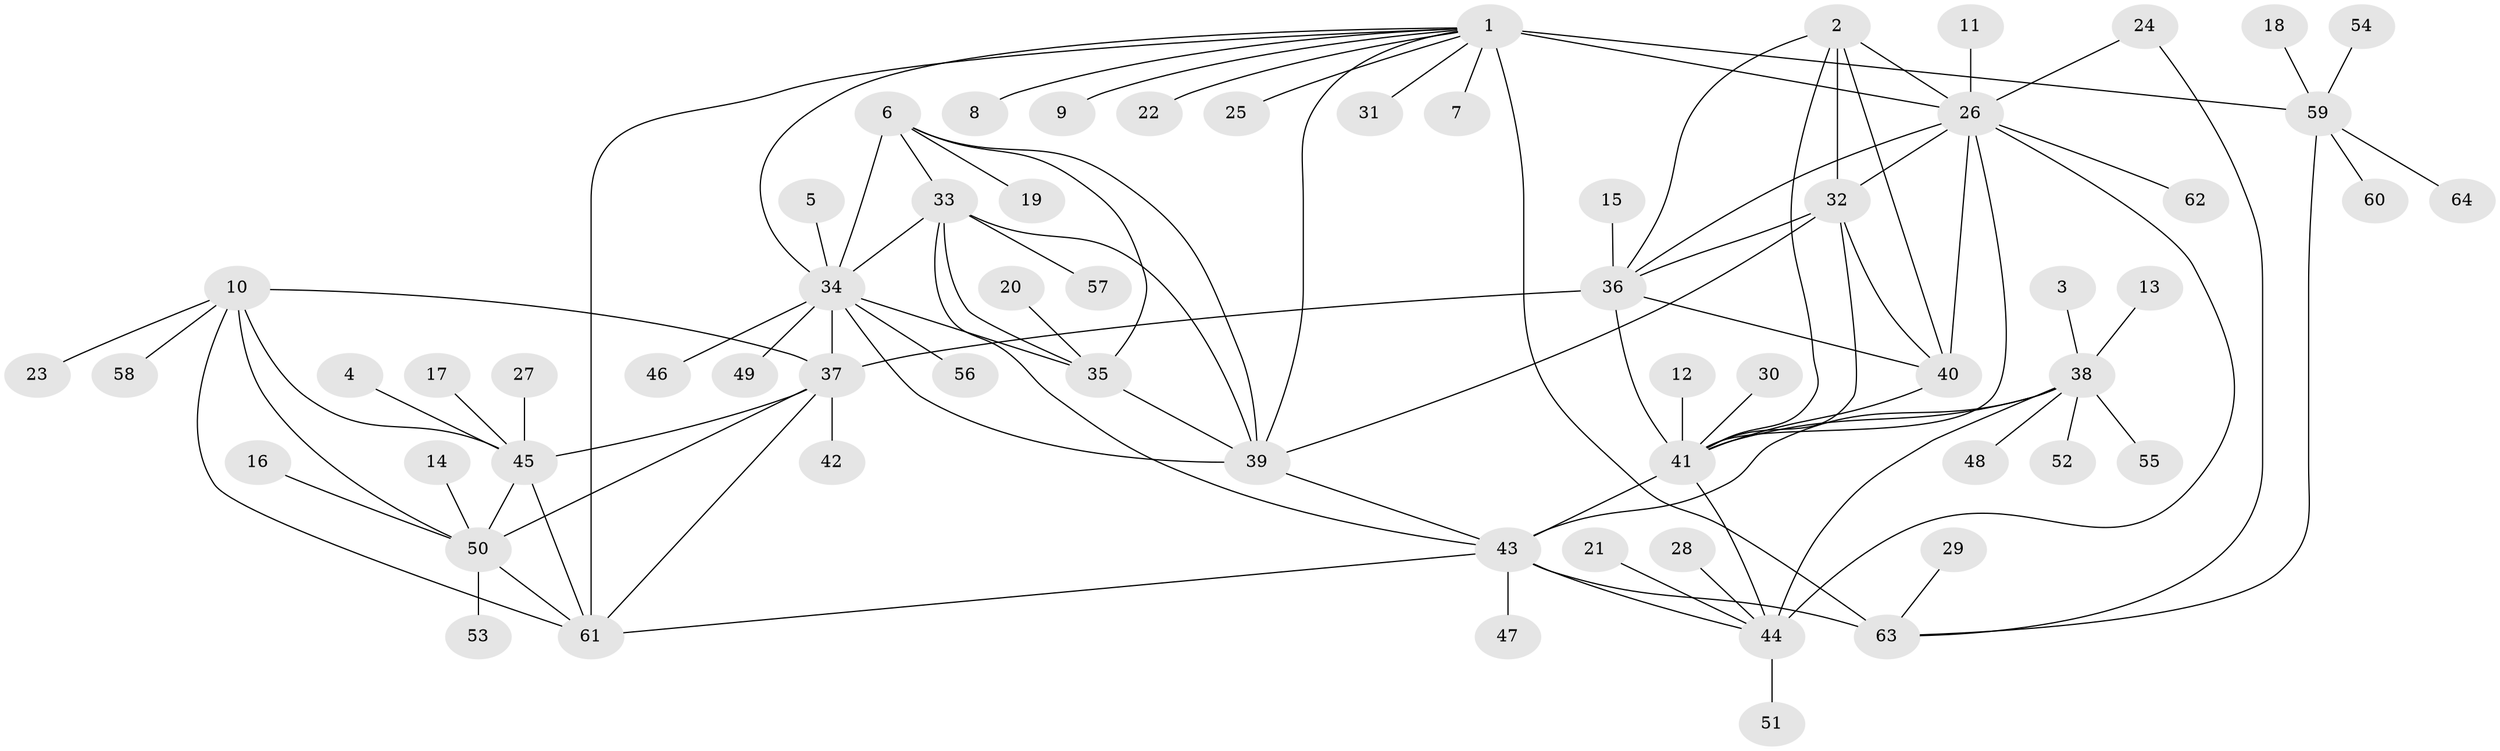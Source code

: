 // original degree distribution, {6: 0.024, 8: 0.056, 10: 0.048, 11: 0.016, 7: 0.04, 9: 0.032, 5: 0.016, 12: 0.008, 1: 0.592, 2: 0.144, 3: 0.024}
// Generated by graph-tools (version 1.1) at 2025/50/03/09/25 03:50:29]
// undirected, 64 vertices, 99 edges
graph export_dot {
graph [start="1"]
  node [color=gray90,style=filled];
  1;
  2;
  3;
  4;
  5;
  6;
  7;
  8;
  9;
  10;
  11;
  12;
  13;
  14;
  15;
  16;
  17;
  18;
  19;
  20;
  21;
  22;
  23;
  24;
  25;
  26;
  27;
  28;
  29;
  30;
  31;
  32;
  33;
  34;
  35;
  36;
  37;
  38;
  39;
  40;
  41;
  42;
  43;
  44;
  45;
  46;
  47;
  48;
  49;
  50;
  51;
  52;
  53;
  54;
  55;
  56;
  57;
  58;
  59;
  60;
  61;
  62;
  63;
  64;
  1 -- 7 [weight=1.0];
  1 -- 8 [weight=1.0];
  1 -- 9 [weight=1.0];
  1 -- 22 [weight=1.0];
  1 -- 25 [weight=1.0];
  1 -- 26 [weight=1.0];
  1 -- 31 [weight=1.0];
  1 -- 34 [weight=1.0];
  1 -- 39 [weight=1.0];
  1 -- 59 [weight=4.0];
  1 -- 61 [weight=1.0];
  1 -- 63 [weight=4.0];
  2 -- 26 [weight=1.0];
  2 -- 32 [weight=1.0];
  2 -- 36 [weight=1.0];
  2 -- 40 [weight=1.0];
  2 -- 41 [weight=1.0];
  3 -- 38 [weight=1.0];
  4 -- 45 [weight=1.0];
  5 -- 34 [weight=1.0];
  6 -- 19 [weight=1.0];
  6 -- 33 [weight=2.0];
  6 -- 34 [weight=2.0];
  6 -- 35 [weight=2.0];
  6 -- 39 [weight=2.0];
  10 -- 23 [weight=1.0];
  10 -- 37 [weight=2.0];
  10 -- 45 [weight=1.0];
  10 -- 50 [weight=1.0];
  10 -- 58 [weight=1.0];
  10 -- 61 [weight=1.0];
  11 -- 26 [weight=1.0];
  12 -- 41 [weight=1.0];
  13 -- 38 [weight=1.0];
  14 -- 50 [weight=1.0];
  15 -- 36 [weight=1.0];
  16 -- 50 [weight=1.0];
  17 -- 45 [weight=1.0];
  18 -- 59 [weight=1.0];
  20 -- 35 [weight=1.0];
  21 -- 44 [weight=1.0];
  24 -- 26 [weight=1.0];
  24 -- 63 [weight=1.0];
  26 -- 32 [weight=1.0];
  26 -- 36 [weight=1.0];
  26 -- 40 [weight=1.0];
  26 -- 41 [weight=1.0];
  26 -- 44 [weight=1.0];
  26 -- 62 [weight=1.0];
  27 -- 45 [weight=1.0];
  28 -- 44 [weight=1.0];
  29 -- 63 [weight=1.0];
  30 -- 41 [weight=1.0];
  32 -- 36 [weight=1.0];
  32 -- 39 [weight=1.0];
  32 -- 40 [weight=1.0];
  32 -- 41 [weight=1.0];
  33 -- 34 [weight=1.0];
  33 -- 35 [weight=1.0];
  33 -- 39 [weight=1.0];
  33 -- 43 [weight=1.0];
  33 -- 57 [weight=1.0];
  34 -- 35 [weight=1.0];
  34 -- 37 [weight=1.0];
  34 -- 39 [weight=1.0];
  34 -- 46 [weight=1.0];
  34 -- 49 [weight=1.0];
  34 -- 56 [weight=1.0];
  35 -- 39 [weight=1.0];
  36 -- 37 [weight=1.0];
  36 -- 40 [weight=1.0];
  36 -- 41 [weight=1.0];
  37 -- 42 [weight=1.0];
  37 -- 45 [weight=2.0];
  37 -- 50 [weight=2.0];
  37 -- 61 [weight=2.0];
  38 -- 41 [weight=3.0];
  38 -- 43 [weight=3.0];
  38 -- 44 [weight=3.0];
  38 -- 48 [weight=1.0];
  38 -- 52 [weight=1.0];
  38 -- 55 [weight=1.0];
  39 -- 43 [weight=1.0];
  40 -- 41 [weight=1.0];
  41 -- 43 [weight=1.0];
  41 -- 44 [weight=1.0];
  43 -- 44 [weight=1.0];
  43 -- 47 [weight=1.0];
  43 -- 61 [weight=1.0];
  43 -- 63 [weight=1.0];
  44 -- 51 [weight=1.0];
  45 -- 50 [weight=1.0];
  45 -- 61 [weight=1.0];
  50 -- 53 [weight=1.0];
  50 -- 61 [weight=1.0];
  54 -- 59 [weight=1.0];
  59 -- 60 [weight=1.0];
  59 -- 63 [weight=1.0];
  59 -- 64 [weight=1.0];
}

